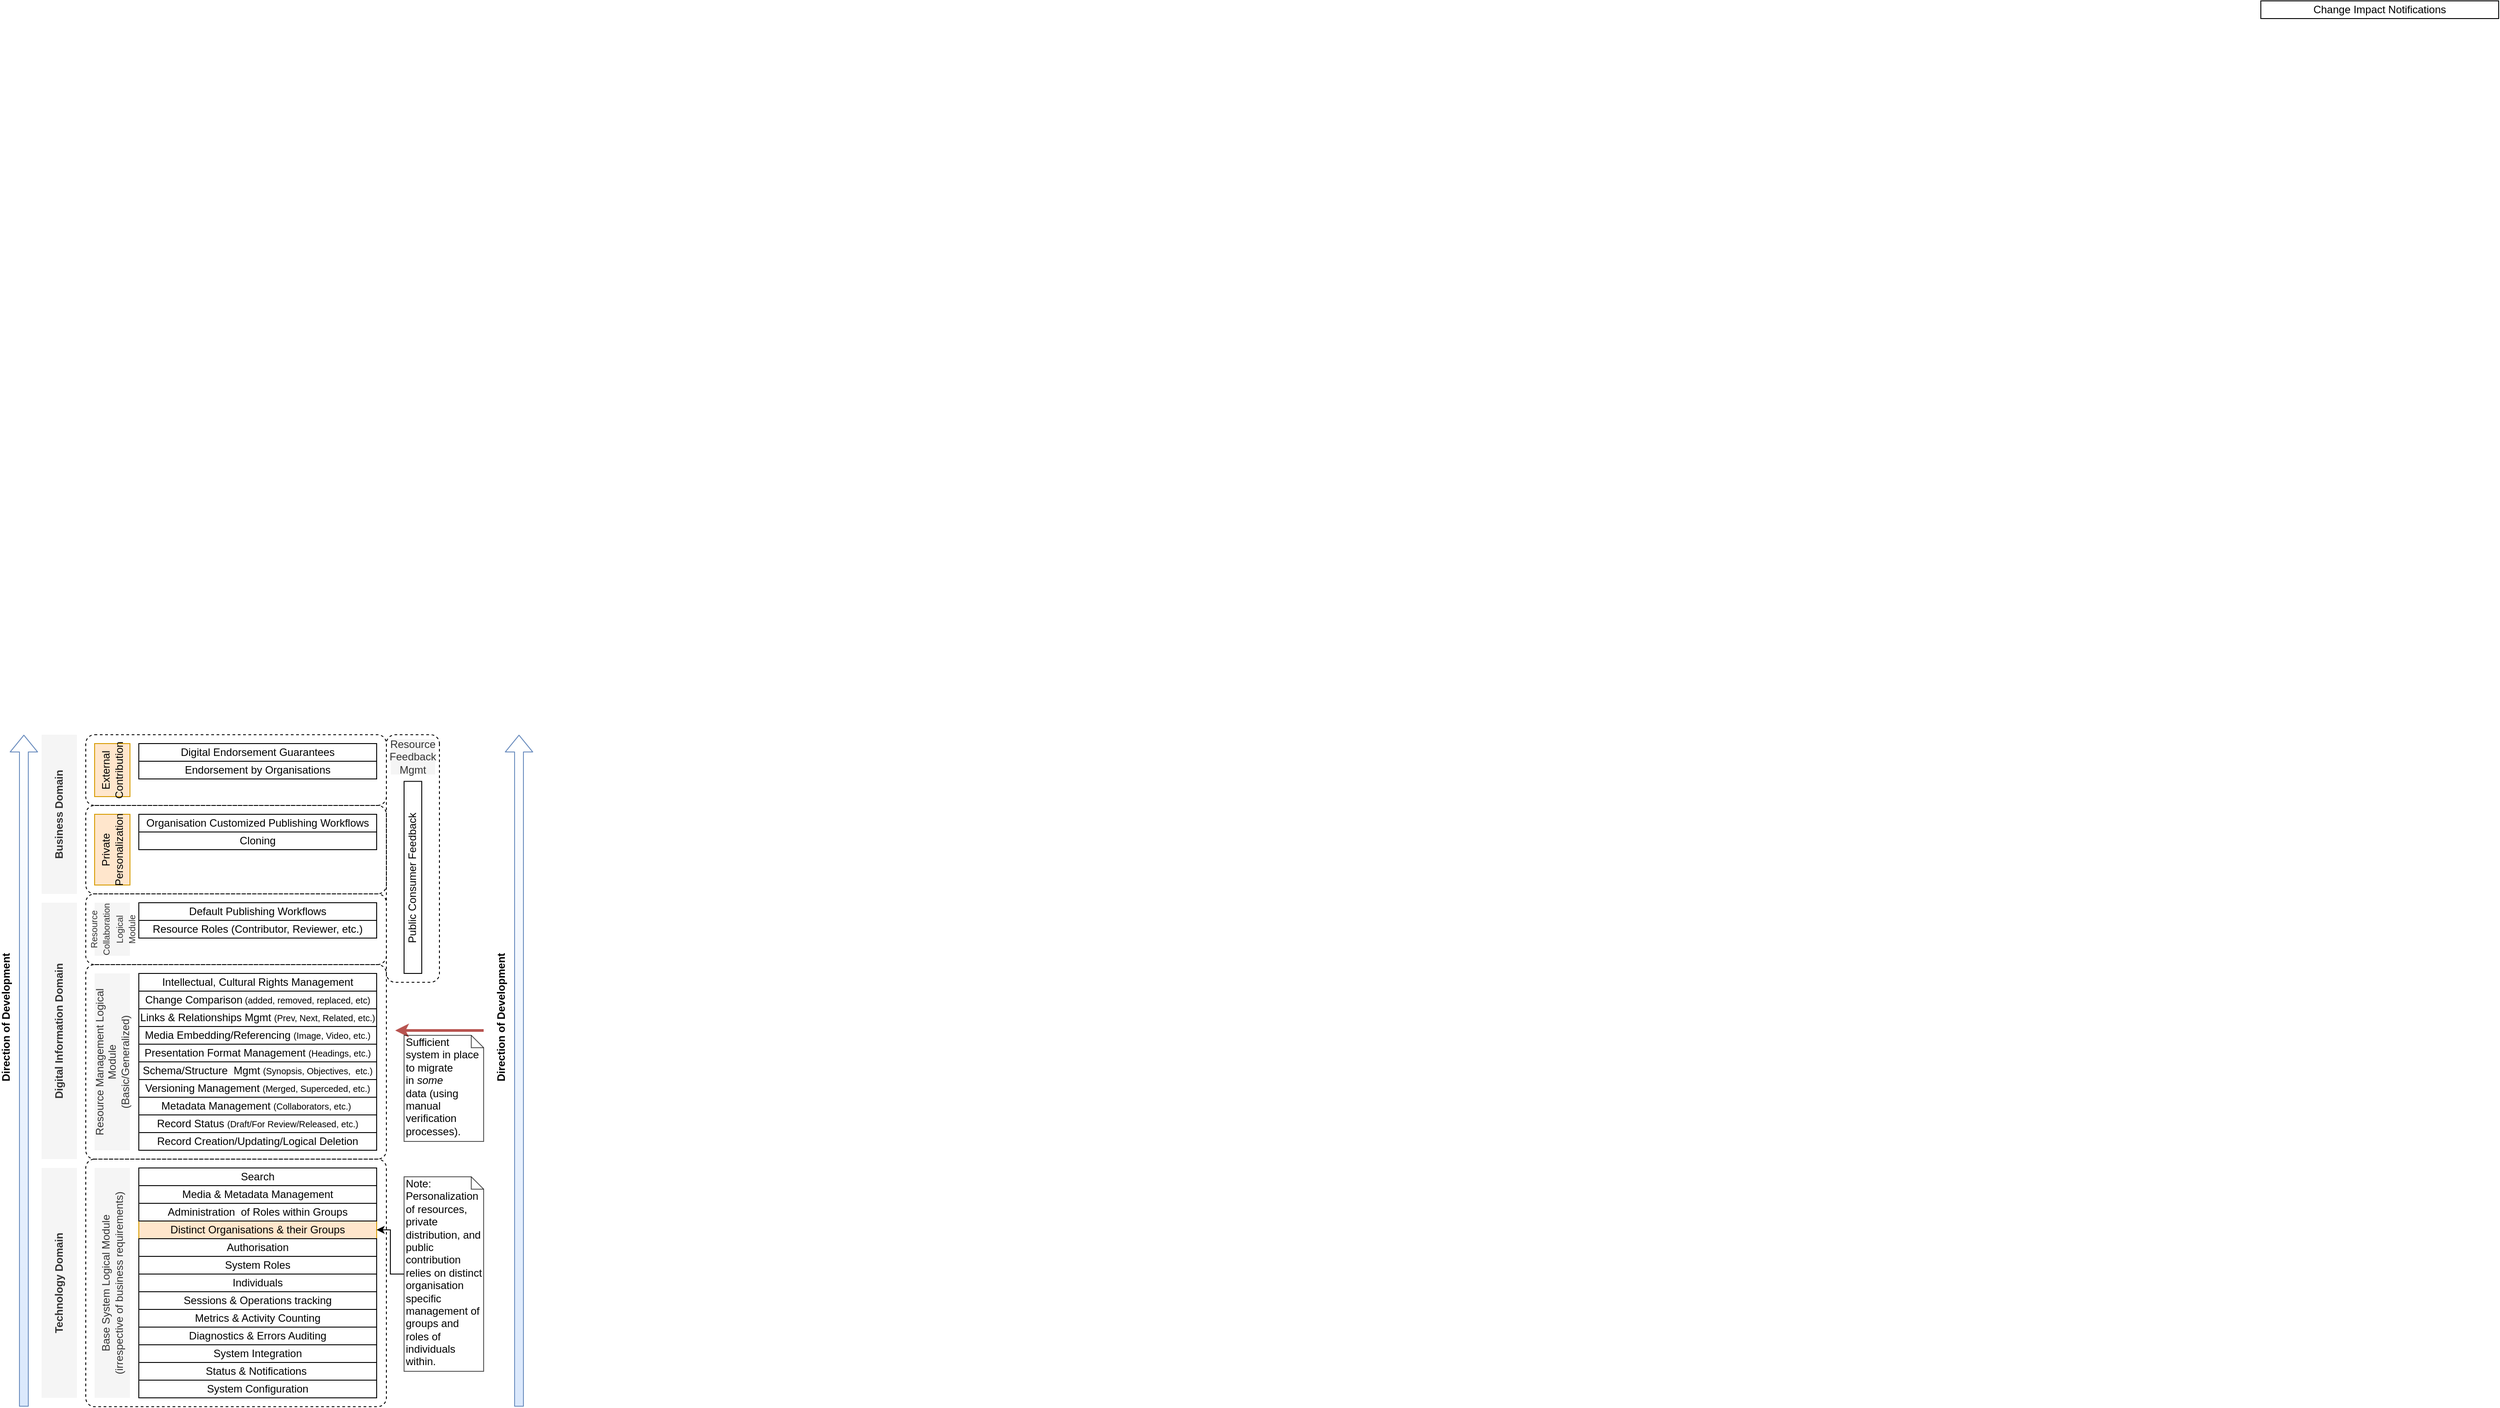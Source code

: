 <mxfile compressed="false" version="20.3.0" type="device">
  <diagram id="bMNjmOqLb4WLVtU1CNq-" name="System Context/Domains/Logical Modules/Deadline">
    <mxGraphModel dx="782" dy="1649" grid="1" gridSize="10" guides="1" tooltips="1" connect="1" arrows="1" fold="1" page="1" pageScale="1" pageWidth="850" pageHeight="1100" math="0" shadow="0">
      <root>
        <mxCell id="DeSfIFhLPi3rdZKfYnrr-0" />
        <mxCell id="DeSfIFhLPi3rdZKfYnrr-1" parent="DeSfIFhLPi3rdZKfYnrr-0" />
        <mxCell id="DeSfIFhLPi3rdZKfYnrr-9" value="" style="rounded=1;whiteSpace=wrap;html=1;strokeColor=#000000;fillColor=none;gradientColor=#FAFAFA;fontSize=12;fontColor=#000000;align=center;collapsible=0;container=1;absoluteArcSize=1;recursiveResize=0;dashed=1;" parent="DeSfIFhLPi3rdZKfYnrr-1" vertex="1">
          <mxGeometry x="210" y="680" width="340" height="280" as="geometry" />
        </mxCell>
        <mxCell id="DeSfIFhLPi3rdZKfYnrr-2" value="Distinct Organisations &amp;amp; their Groups" style="rounded=0;whiteSpace=wrap;html=1;strokeColor=#d79b00;fillColor=#ffe6cc;fontSize=12;align=center;" parent="DeSfIFhLPi3rdZKfYnrr-9" vertex="1">
          <mxGeometry x="60" y="70" width="269" height="20" as="geometry" />
        </mxCell>
        <mxCell id="DeSfIFhLPi3rdZKfYnrr-4" value="Authorisation" style="rounded=0;whiteSpace=wrap;html=1;strokeColor=#000000;fillColor=none;gradientColor=#FAFAFA;fontSize=12;fontColor=#000000;align=center;" parent="DeSfIFhLPi3rdZKfYnrr-9" vertex="1">
          <mxGeometry x="60" y="90" width="269" height="20" as="geometry" />
        </mxCell>
        <mxCell id="DeSfIFhLPi3rdZKfYnrr-5" value="Diagnostics &amp;amp; Errors Auditing" style="rounded=0;whiteSpace=wrap;html=1;strokeColor=#000000;fillColor=none;gradientColor=#FAFAFA;fontSize=12;fontColor=#000000;align=center;" parent="DeSfIFhLPi3rdZKfYnrr-9" vertex="1">
          <mxGeometry x="60" y="190" width="269" height="20" as="geometry" />
        </mxCell>
        <mxCell id="DeSfIFhLPi3rdZKfYnrr-6" value="Sessions &amp;amp; Operations tracking" style="rounded=0;whiteSpace=wrap;html=1;strokeColor=#000000;fillColor=none;gradientColor=#FAFAFA;fontSize=12;fontColor=#000000;align=center;" parent="DeSfIFhLPi3rdZKfYnrr-9" vertex="1">
          <mxGeometry x="60" y="150" width="269" height="20" as="geometry" />
        </mxCell>
        <mxCell id="DeSfIFhLPi3rdZKfYnrr-17" value="Metrics &amp;amp; Activity Counting" style="rounded=0;whiteSpace=wrap;html=1;strokeColor=#000000;fillColor=none;gradientColor=#FAFAFA;fontSize=12;fontColor=#000000;align=center;" parent="DeSfIFhLPi3rdZKfYnrr-9" vertex="1">
          <mxGeometry x="60" y="170" width="269" height="20" as="geometry" />
        </mxCell>
        <mxCell id="DeSfIFhLPi3rdZKfYnrr-18" value="Search" style="rounded=0;whiteSpace=wrap;html=1;strokeColor=#000000;fillColor=none;gradientColor=#FAFAFA;fontSize=12;fontColor=#000000;align=center;" parent="DeSfIFhLPi3rdZKfYnrr-9" vertex="1">
          <mxGeometry x="60" y="10" width="269" height="20" as="geometry" />
        </mxCell>
        <mxCell id="DeSfIFhLPi3rdZKfYnrr-7" value="Media &amp;amp; Metadata Management" style="rounded=0;whiteSpace=wrap;html=1;strokeColor=#000000;fillColor=none;gradientColor=#FAFAFA;fontSize=12;fontColor=#000000;align=center;" parent="DeSfIFhLPi3rdZKfYnrr-9" vertex="1">
          <mxGeometry x="60" y="30" width="269" height="20" as="geometry" />
        </mxCell>
        <mxCell id="DeSfIFhLPi3rdZKfYnrr-19" style="edgeStyle=elbowEdgeStyle;rounded=0;orthogonalLoop=1;jettySize=auto;html=1;exitX=0.25;exitY=1;exitDx=0;exitDy=0;startArrow=none;startFill=0;endArrow=none;endFill=0;strokeColor=#000000;strokeWidth=1;fontSize=12;fontColor=#000000;" parent="DeSfIFhLPi3rdZKfYnrr-9" source="DeSfIFhLPi3rdZKfYnrr-18" target="DeSfIFhLPi3rdZKfYnrr-18" edge="1">
          <mxGeometry relative="1" as="geometry" />
        </mxCell>
        <mxCell id="DeSfIFhLPi3rdZKfYnrr-20" value="System Integration" style="rounded=0;whiteSpace=wrap;html=1;strokeColor=#000000;fillColor=none;gradientColor=#FAFAFA;fontSize=12;fontColor=#000000;align=center;" parent="DeSfIFhLPi3rdZKfYnrr-9" vertex="1">
          <mxGeometry x="60" y="210" width="269" height="20" as="geometry" />
        </mxCell>
        <mxCell id="DeSfIFhLPi3rdZKfYnrr-21" value="Status &amp;amp; Notifications&amp;nbsp;" style="rounded=0;whiteSpace=wrap;html=1;strokeColor=#000000;fillColor=none;gradientColor=#FAFAFA;fontSize=12;fontColor=#000000;align=center;" parent="DeSfIFhLPi3rdZKfYnrr-9" vertex="1">
          <mxGeometry x="60" y="230" width="269" height="20" as="geometry" />
        </mxCell>
        <mxCell id="DeSfIFhLPi3rdZKfYnrr-22" value="System Configuration" style="rounded=0;whiteSpace=wrap;html=1;strokeColor=#000000;fillColor=none;gradientColor=#FAFAFA;fontSize=12;fontColor=#000000;align=center;" parent="DeSfIFhLPi3rdZKfYnrr-9" vertex="1">
          <mxGeometry x="60" y="250" width="269" height="20" as="geometry" />
        </mxCell>
        <mxCell id="DeSfIFhLPi3rdZKfYnrr-43" value="Individuals" style="rounded=0;whiteSpace=wrap;html=1;strokeColor=#000000;fillColor=none;gradientColor=#FAFAFA;fontSize=12;fontColor=#000000;align=center;" parent="DeSfIFhLPi3rdZKfYnrr-9" vertex="1">
          <mxGeometry x="60" y="130" width="269" height="20" as="geometry" />
        </mxCell>
        <mxCell id="DeSfIFhLPi3rdZKfYnrr-57" value="Administration&amp;nbsp; of Roles within Groups" style="rounded=0;whiteSpace=wrap;html=1;strokeColor=#000000;fillColor=none;gradientColor=#FAFAFA;fontSize=12;fontColor=#000000;align=center;" parent="DeSfIFhLPi3rdZKfYnrr-9" vertex="1">
          <mxGeometry x="60" y="50" width="269" height="20" as="geometry" />
        </mxCell>
        <mxCell id="DeSfIFhLPi3rdZKfYnrr-59" value="System Roles" style="rounded=0;whiteSpace=wrap;html=1;strokeColor=#000000;fillColor=none;gradientColor=#FAFAFA;fontSize=12;fontColor=#000000;align=center;" parent="DeSfIFhLPi3rdZKfYnrr-9" vertex="1">
          <mxGeometry x="60" y="110" width="269" height="20" as="geometry" />
        </mxCell>
        <mxCell id="DeSfIFhLPi3rdZKfYnrr-78" value="Base System Logical Module&lt;br&gt;(irrespective of business requirements)" style="rounded=0;whiteSpace=wrap;html=1;strokeColor=none;fillColor=#f5f5f5;fontSize=12;fontColor=#333333;align=center;horizontal=0;" parent="DeSfIFhLPi3rdZKfYnrr-9" vertex="1">
          <mxGeometry x="10" y="10" width="40" height="260" as="geometry" />
        </mxCell>
        <mxCell id="DeSfIFhLPi3rdZKfYnrr-23" value="" style="rounded=1;whiteSpace=wrap;html=1;strokeColor=#000000;fillColor=none;gradientColor=#FAFAFA;fontSize=12;fontColor=#000000;align=center;collapsible=0;container=1;absoluteArcSize=1;recursiveResize=0;dashed=1;" parent="DeSfIFhLPi3rdZKfYnrr-1" vertex="1">
          <mxGeometry x="210" y="460" width="340" height="220" as="geometry" />
        </mxCell>
        <mxCell id="DeSfIFhLPi3rdZKfYnrr-13" value="Record Creation/Updating/Logical Deletion" style="rounded=0;whiteSpace=wrap;html=1;strokeColor=#000000;fillColor=none;gradientColor=#FAFAFA;fontSize=12;fontColor=#000000;align=center;" parent="DeSfIFhLPi3rdZKfYnrr-23" vertex="1">
          <mxGeometry x="60" y="190" width="269" height="20" as="geometry" />
        </mxCell>
        <mxCell id="DeSfIFhLPi3rdZKfYnrr-15" value="Media Embedding/Referencing &lt;font style=&quot;font-size: 10px&quot;&gt;(Image, Video, etc.)&lt;/font&gt;" style="rounded=0;whiteSpace=wrap;html=1;strokeColor=#000000;fillColor=none;gradientColor=#FAFAFA;fontSize=12;fontColor=#000000;align=center;" parent="DeSfIFhLPi3rdZKfYnrr-23" vertex="1">
          <mxGeometry x="60" y="70" width="269" height="20" as="geometry" />
        </mxCell>
        <mxCell id="DeSfIFhLPi3rdZKfYnrr-16" value="Schema/Structure&amp;nbsp;&amp;nbsp;Mgmt&amp;nbsp;&lt;font style=&quot;font-size: 10px&quot;&gt;(Synopsis, Objectives,&amp;nbsp; etc.)&lt;/font&gt;" style="rounded=0;whiteSpace=wrap;html=1;strokeColor=#000000;fillColor=none;gradientColor=#FAFAFA;fontSize=12;fontColor=#000000;align=center;" parent="DeSfIFhLPi3rdZKfYnrr-23" vertex="1">
          <mxGeometry x="60" y="110" width="269" height="20" as="geometry" />
        </mxCell>
        <mxCell id="DeSfIFhLPi3rdZKfYnrr-79" value="Resource Management Logical Module&lt;br&gt;(Basic/Generalized)" style="rounded=0;whiteSpace=wrap;html=1;strokeColor=none;fillColor=#f5f5f5;fontSize=12;fontColor=#333333;align=center;horizontal=0;" parent="DeSfIFhLPi3rdZKfYnrr-23" vertex="1">
          <mxGeometry x="10" y="10" width="40" height="200" as="geometry" />
        </mxCell>
        <mxCell id="DeSfIFhLPi3rdZKfYnrr-67" value="Record Status &lt;font style=&quot;font-size: 10px&quot;&gt;(Draft/For Review/Released, etc.)&lt;/font&gt;" style="rounded=0;whiteSpace=wrap;html=1;strokeColor=#000000;fillColor=none;gradientColor=#FAFAFA;fontSize=12;fontColor=#000000;align=center;" parent="DeSfIFhLPi3rdZKfYnrr-23" vertex="1">
          <mxGeometry x="60" y="170" width="269" height="20" as="geometry" />
        </mxCell>
        <mxCell id="DeSfIFhLPi3rdZKfYnrr-93" value="Metadata Management &lt;font style=&quot;font-size: 10px&quot;&gt;(Collaborators, etc.)&lt;/font&gt;&amp;nbsp;" style="rounded=0;whiteSpace=wrap;html=1;strokeColor=#000000;fillColor=none;gradientColor=#FAFAFA;fontSize=12;fontColor=#000000;align=center;" parent="DeSfIFhLPi3rdZKfYnrr-23" vertex="1">
          <mxGeometry x="60" y="150" width="269" height="20" as="geometry" />
        </mxCell>
        <mxCell id="DeSfIFhLPi3rdZKfYnrr-66" value="Versioning&amp;nbsp;Management &lt;font style=&quot;font-size: 10px&quot;&gt;(Merged, Superceded, etc.)&lt;/font&gt;" style="rounded=0;whiteSpace=wrap;html=1;strokeColor=#000000;fillColor=none;gradientColor=#FAFAFA;fontSize=12;fontColor=#000000;align=center;" parent="DeSfIFhLPi3rdZKfYnrr-23" vertex="1">
          <mxGeometry x="60" y="130" width="269" height="20" as="geometry" />
        </mxCell>
        <mxCell id="DeSfIFhLPi3rdZKfYnrr-12" value="Presentation Format&amp;nbsp;Management &lt;font style=&quot;font-size: 10px&quot;&gt;(Headings, etc.)&lt;/font&gt;" style="rounded=0;whiteSpace=wrap;html=1;strokeColor=#000000;fillColor=none;gradientColor=#FAFAFA;fontSize=12;fontColor=#000000;align=center;" parent="DeSfIFhLPi3rdZKfYnrr-23" vertex="1">
          <mxGeometry x="60" y="90" width="269" height="20" as="geometry" />
        </mxCell>
        <mxCell id="DeSfIFhLPi3rdZKfYnrr-14" value="Links &amp;amp; Relationships&amp;nbsp;Mgmt &lt;font style=&quot;font-size: 10px&quot;&gt;(Prev, Next, Related, etc.)&lt;/font&gt;" style="rounded=0;whiteSpace=wrap;html=1;strokeColor=#000000;fillColor=none;gradientColor=#FAFAFA;fontSize=12;fontColor=#000000;align=center;" parent="DeSfIFhLPi3rdZKfYnrr-23" vertex="1">
          <mxGeometry x="60" y="50" width="269" height="20" as="geometry" />
        </mxCell>
        <mxCell id="DeSfIFhLPi3rdZKfYnrr-11" value="Intellectual, Cultural Rights Management" style="rounded=0;whiteSpace=wrap;html=1;strokeColor=#000000;fillColor=none;gradientColor=#FAFAFA;fontSize=12;fontColor=#000000;align=center;" parent="DeSfIFhLPi3rdZKfYnrr-23" vertex="1">
          <mxGeometry x="60" y="10" width="269" height="20" as="geometry" />
        </mxCell>
        <mxCell id="DeSfIFhLPi3rdZKfYnrr-92" value="Change Comparison&lt;font style=&quot;font-size: 10px&quot;&gt; (added, removed, replaced, etc)&lt;/font&gt;" style="rounded=0;whiteSpace=wrap;html=1;strokeColor=#000000;fillColor=none;gradientColor=#FAFAFA;fontSize=12;fontColor=#000000;align=center;" parent="DeSfIFhLPi3rdZKfYnrr-23" vertex="1">
          <mxGeometry x="60" y="30" width="269" height="20" as="geometry" />
        </mxCell>
        <mxCell id="DeSfIFhLPi3rdZKfYnrr-36" value="" style="rounded=1;whiteSpace=wrap;html=1;strokeColor=#000000;fillColor=none;gradientColor=#FAFAFA;fontSize=12;fontColor=#000000;align=center;collapsible=0;container=1;absoluteArcSize=1;recursiveResize=0;dashed=1;" parent="DeSfIFhLPi3rdZKfYnrr-1" vertex="1">
          <mxGeometry x="210" y="380" width="340" height="80" as="geometry" />
        </mxCell>
        <mxCell id="DeSfIFhLPi3rdZKfYnrr-39" value="Default Publishing Workflows" style="rounded=0;whiteSpace=wrap;html=1;strokeColor=#000000;fillColor=none;gradientColor=#FAFAFA;fontSize=12;fontColor=#000000;align=center;" parent="DeSfIFhLPi3rdZKfYnrr-36" vertex="1">
          <mxGeometry x="60" y="10" width="269" height="20" as="geometry" />
        </mxCell>
        <mxCell id="DeSfIFhLPi3rdZKfYnrr-40" value="Resource Roles (Contributor, Reviewer, etc.)" style="rounded=0;whiteSpace=wrap;html=1;strokeColor=#000000;fillColor=none;gradientColor=#FAFAFA;fontSize=12;fontColor=#000000;align=center;" parent="DeSfIFhLPi3rdZKfYnrr-36" vertex="1">
          <mxGeometry x="60" y="30" width="269" height="20" as="geometry" />
        </mxCell>
        <mxCell id="DeSfIFhLPi3rdZKfYnrr-80" value="&lt;font style=&quot;font-size: 10px ; line-height: 100%&quot;&gt;Resource Collaboration Logical Module&lt;/font&gt;" style="rounded=0;whiteSpace=wrap;html=1;strokeColor=none;fillColor=#f5f5f5;fontSize=12;fontColor=#333333;align=center;horizontal=0;" parent="DeSfIFhLPi3rdZKfYnrr-36" vertex="1">
          <mxGeometry x="10" y="10" width="40" height="60" as="geometry" />
        </mxCell>
        <mxCell id="DeSfIFhLPi3rdZKfYnrr-61" value="" style="rounded=1;whiteSpace=wrap;html=1;strokeColor=#000000;fillColor=none;gradientColor=#FAFAFA;fontSize=12;fontColor=#000000;align=center;collapsible=0;container=1;absoluteArcSize=1;recursiveResize=0;dashed=1;rotation=90;" parent="DeSfIFhLPi3rdZKfYnrr-1" vertex="1">
          <mxGeometry x="440" y="310" width="280" height="60" as="geometry" />
        </mxCell>
        <mxCell id="DeSfIFhLPi3rdZKfYnrr-82" value="Resource Feedback Mgmt" style="rounded=0;whiteSpace=wrap;html=1;strokeColor=none;fillColor=#f5f5f5;fontSize=12;fontColor=#333333;align=center;horizontal=0;rotation=90;" parent="DeSfIFhLPi3rdZKfYnrr-61" vertex="1">
          <mxGeometry x="120" y="-110" width="40" height="50" as="geometry" />
        </mxCell>
        <mxCell id="DeSfIFhLPi3rdZKfYnrr-72" value="Public Consumer Feedback" style="rounded=0;whiteSpace=wrap;html=1;strokeColor=#000000;fillColor=none;gradientColor=#FAFAFA;fontSize=12;fontColor=#000000;align=center;rotation=-90;" parent="DeSfIFhLPi3rdZKfYnrr-61" vertex="1">
          <mxGeometry x="31.37" y="41.37" width="217.25" height="20" as="geometry" />
        </mxCell>
        <mxCell id="DeSfIFhLPi3rdZKfYnrr-68" value="" style="rounded=1;whiteSpace=wrap;html=1;strokeColor=#000000;fillColor=none;gradientColor=#FAFAFA;fontSize=12;fontColor=#000000;align=center;collapsible=0;container=1;absoluteArcSize=1;recursiveResize=0;dashed=1;" parent="DeSfIFhLPi3rdZKfYnrr-1" vertex="1">
          <mxGeometry x="210" y="280" width="340" height="100" as="geometry" />
        </mxCell>
        <mxCell id="DeSfIFhLPi3rdZKfYnrr-62" value="Cloning" style="rounded=0;whiteSpace=wrap;html=1;strokeColor=#000000;fillColor=none;gradientColor=#FAFAFA;fontSize=12;fontColor=#000000;align=center;" parent="DeSfIFhLPi3rdZKfYnrr-68" vertex="1">
          <mxGeometry x="60" y="30" width="269" height="20" as="geometry" />
        </mxCell>
        <mxCell id="DeSfIFhLPi3rdZKfYnrr-81" value="Organisation Customized Publishing Workflows" style="rounded=0;whiteSpace=wrap;html=1;strokeColor=#000000;fillColor=none;gradientColor=#FAFAFA;fontSize=12;fontColor=#000000;align=center;" parent="DeSfIFhLPi3rdZKfYnrr-68" vertex="1">
          <mxGeometry x="60" y="10" width="269" height="20" as="geometry" />
        </mxCell>
        <mxCell id="DeSfIFhLPi3rdZKfYnrr-83" value="Private Personalization" style="rounded=0;whiteSpace=wrap;html=1;strokeColor=#d79b00;fillColor=#ffe6cc;fontSize=12;align=center;horizontal=0;" parent="DeSfIFhLPi3rdZKfYnrr-68" vertex="1">
          <mxGeometry x="10" y="10" width="40" height="80" as="geometry" />
        </mxCell>
        <mxCell id="DeSfIFhLPi3rdZKfYnrr-84" value="" style="rounded=1;whiteSpace=wrap;html=1;strokeColor=#000000;fillColor=none;gradientColor=#FAFAFA;fontSize=12;fontColor=#000000;align=center;collapsible=0;container=1;absoluteArcSize=1;recursiveResize=0;dashed=1;" parent="DeSfIFhLPi3rdZKfYnrr-1" vertex="1">
          <mxGeometry x="210" y="200" width="340" height="80" as="geometry" />
        </mxCell>
        <mxCell id="DeSfIFhLPi3rdZKfYnrr-86" value="Digital Endorsement Guarantees" style="rounded=0;whiteSpace=wrap;html=1;strokeColor=#000000;fillColor=none;gradientColor=#FAFAFA;fontSize=12;fontColor=#000000;align=center;" parent="DeSfIFhLPi3rdZKfYnrr-84" vertex="1">
          <mxGeometry x="60" y="10" width="269" height="20" as="geometry" />
        </mxCell>
        <mxCell id="DeSfIFhLPi3rdZKfYnrr-87" value="Endorsement by Organisations" style="rounded=0;whiteSpace=wrap;html=1;strokeColor=#000000;fillColor=none;gradientColor=#FAFAFA;fontSize=12;fontColor=#000000;align=center;" parent="DeSfIFhLPi3rdZKfYnrr-84" vertex="1">
          <mxGeometry x="60" y="30" width="269" height="20" as="geometry" />
        </mxCell>
        <mxCell id="DeSfIFhLPi3rdZKfYnrr-89" value="External&lt;br&gt;Contribution" style="rounded=0;whiteSpace=wrap;html=1;strokeColor=#d79b00;fillColor=#ffe6cc;fontSize=12;align=center;horizontal=0;" parent="DeSfIFhLPi3rdZKfYnrr-84" vertex="1">
          <mxGeometry x="10" y="10" width="40" height="60" as="geometry" />
        </mxCell>
        <mxCell id="DeSfIFhLPi3rdZKfYnrr-94" value="Direction of Development" style="shape=flexArrow;endArrow=classic;html=1;strokeColor=#6c8ebf;strokeWidth=1;fontSize=12;fontColor=#000000;horizontal=0;fillColor=#dae8fc;gradientColor=#ffffff;gradientDirection=north;fontStyle=1" parent="DeSfIFhLPi3rdZKfYnrr-1" edge="1">
          <mxGeometry x="0.158" y="20" width="50" height="50" relative="1" as="geometry">
            <mxPoint x="140" y="960" as="sourcePoint" />
            <mxPoint x="140" y="200" as="targetPoint" />
            <mxPoint as="offset" />
          </mxGeometry>
        </mxCell>
        <mxCell id="DeSfIFhLPi3rdZKfYnrr-95" value="" style="endArrow=classic;html=1;strokeColor=#b85450;strokeWidth=3;fontSize=12;fontColor=#000000;fillColor=#f8cecc;labelBackgroundColor=none;" parent="DeSfIFhLPi3rdZKfYnrr-1" edge="1">
          <mxGeometry x="-0.053" y="-20" width="50" height="50" relative="1" as="geometry">
            <mxPoint x="660" y="534.5" as="sourcePoint" />
            <mxPoint x="560" y="534.5" as="targetPoint" />
            <mxPoint as="offset" />
          </mxGeometry>
        </mxCell>
        <mxCell id="_AO1JoDrV_Ok9SQplEva-0" value="Technology Domain" style="rounded=0;whiteSpace=wrap;html=1;strokeColor=none;fillColor=#f5f5f5;fontSize=12;fontColor=#333333;align=center;horizontal=0;fontStyle=1" parent="DeSfIFhLPi3rdZKfYnrr-1" vertex="1">
          <mxGeometry x="160" y="690" width="40" height="260" as="geometry" />
        </mxCell>
        <mxCell id="_AO1JoDrV_Ok9SQplEva-1" value="Digital Information Domain" style="rounded=0;whiteSpace=wrap;html=1;strokeColor=none;fillColor=#f5f5f5;fontSize=12;fontColor=#333333;align=center;horizontal=0;fontStyle=1" parent="DeSfIFhLPi3rdZKfYnrr-1" vertex="1">
          <mxGeometry x="160" y="390" width="40" height="290" as="geometry" />
        </mxCell>
        <mxCell id="_AO1JoDrV_Ok9SQplEva-2" value="Business Domain" style="rounded=0;whiteSpace=wrap;html=1;strokeColor=none;fillColor=#f5f5f5;fontSize=12;fontColor=#333333;align=center;horizontal=0;fontStyle=1" parent="DeSfIFhLPi3rdZKfYnrr-1" vertex="1">
          <mxGeometry x="160" y="200" width="40" height="180" as="geometry" />
        </mxCell>
        <mxCell id="_AO1JoDrV_Ok9SQplEva-6" value="Direction of Development" style="shape=flexArrow;endArrow=classic;html=1;strokeColor=#6c8ebf;strokeWidth=1;fontSize=12;fontColor=#000000;horizontal=0;fillColor=#dae8fc;gradientColor=#ffffff;gradientDirection=north;fontStyle=1" parent="DeSfIFhLPi3rdZKfYnrr-1" edge="1">
          <mxGeometry x="0.158" y="20" width="50" height="50" relative="1" as="geometry">
            <mxPoint x="700" y="960" as="sourcePoint" />
            <mxPoint x="700" y="200" as="targetPoint" />
            <mxPoint as="offset" />
          </mxGeometry>
        </mxCell>
        <mxCell id="_AO1JoDrV_Ok9SQplEva-11" style="edgeStyle=elbowEdgeStyle;rounded=0;orthogonalLoop=1;jettySize=auto;html=1;entryX=1;entryY=0.5;entryDx=0;entryDy=0;labelBackgroundColor=none;startArrow=none;startFill=0;endArrow=classic;endFill=1;strokeColor=#000000;strokeWidth=1;gradientColor=#ffffff;fontSize=12;fontColor=#000000;" parent="DeSfIFhLPi3rdZKfYnrr-1" source="_AO1JoDrV_Ok9SQplEva-10" target="DeSfIFhLPi3rdZKfYnrr-2" edge="1">
          <mxGeometry relative="1" as="geometry" />
        </mxCell>
        <mxCell id="_AO1JoDrV_Ok9SQplEva-10" value="Note:&lt;br&gt;Personalization of resources, private distribution, and public contribution relies on distinct organisation specific management of groups and roles of individuals within." style="shape=note;whiteSpace=wrap;html=1;size=14;verticalAlign=top;align=left;spacingTop=-6;strokeColor=#000000;fillColor=none;gradientColor=#FAFAFA;fontSize=12;fontColor=#000000;opacity=66;" parent="DeSfIFhLPi3rdZKfYnrr-1" vertex="1">
          <mxGeometry x="570" y="700" width="90" height="220" as="geometry" />
        </mxCell>
        <mxCell id="_AO1JoDrV_Ok9SQplEva-12" value="&lt;font style=&quot;font-size: 12px&quot;&gt;&lt;span style=&quot;text-align: center&quot;&gt;Sufficient&amp;nbsp; system in place&amp;nbsp;&lt;/span&gt;&lt;br style=&quot;text-align: center&quot;&gt;&lt;span style=&quot;text-align: center&quot;&gt;to migrate in&amp;nbsp;&lt;i&gt;some&amp;nbsp;&lt;/i&gt;&lt;/span&gt;&lt;br style=&quot;text-align: center&quot;&gt;&lt;span style=&quot;text-align: center&quot;&gt;data (using manual verification processes).&lt;/span&gt;&lt;/font&gt;" style="shape=note;whiteSpace=wrap;html=1;size=14;verticalAlign=top;align=left;spacingTop=-6;strokeColor=#000000;fillColor=none;gradientColor=#FAFAFA;fontSize=12;fontColor=#000000;opacity=66;" parent="DeSfIFhLPi3rdZKfYnrr-1" vertex="1">
          <mxGeometry x="570" y="540" width="90" height="120" as="geometry" />
        </mxCell>
        <mxCell id="DeSfIFhLPi3rdZKfYnrr-65" value="Change Impact Notifications" style="rounded=0;whiteSpace=wrap;html=1;strokeColor=#000000;fillColor=none;gradientColor=#FAFAFA;fontSize=12;fontColor=#000000;align=center;" parent="DeSfIFhLPi3rdZKfYnrr-1" vertex="1">
          <mxGeometry x="2670" y="-630" width="269" height="20" as="geometry" />
        </mxCell>
      </root>
    </mxGraphModel>
  </diagram>
</mxfile>
